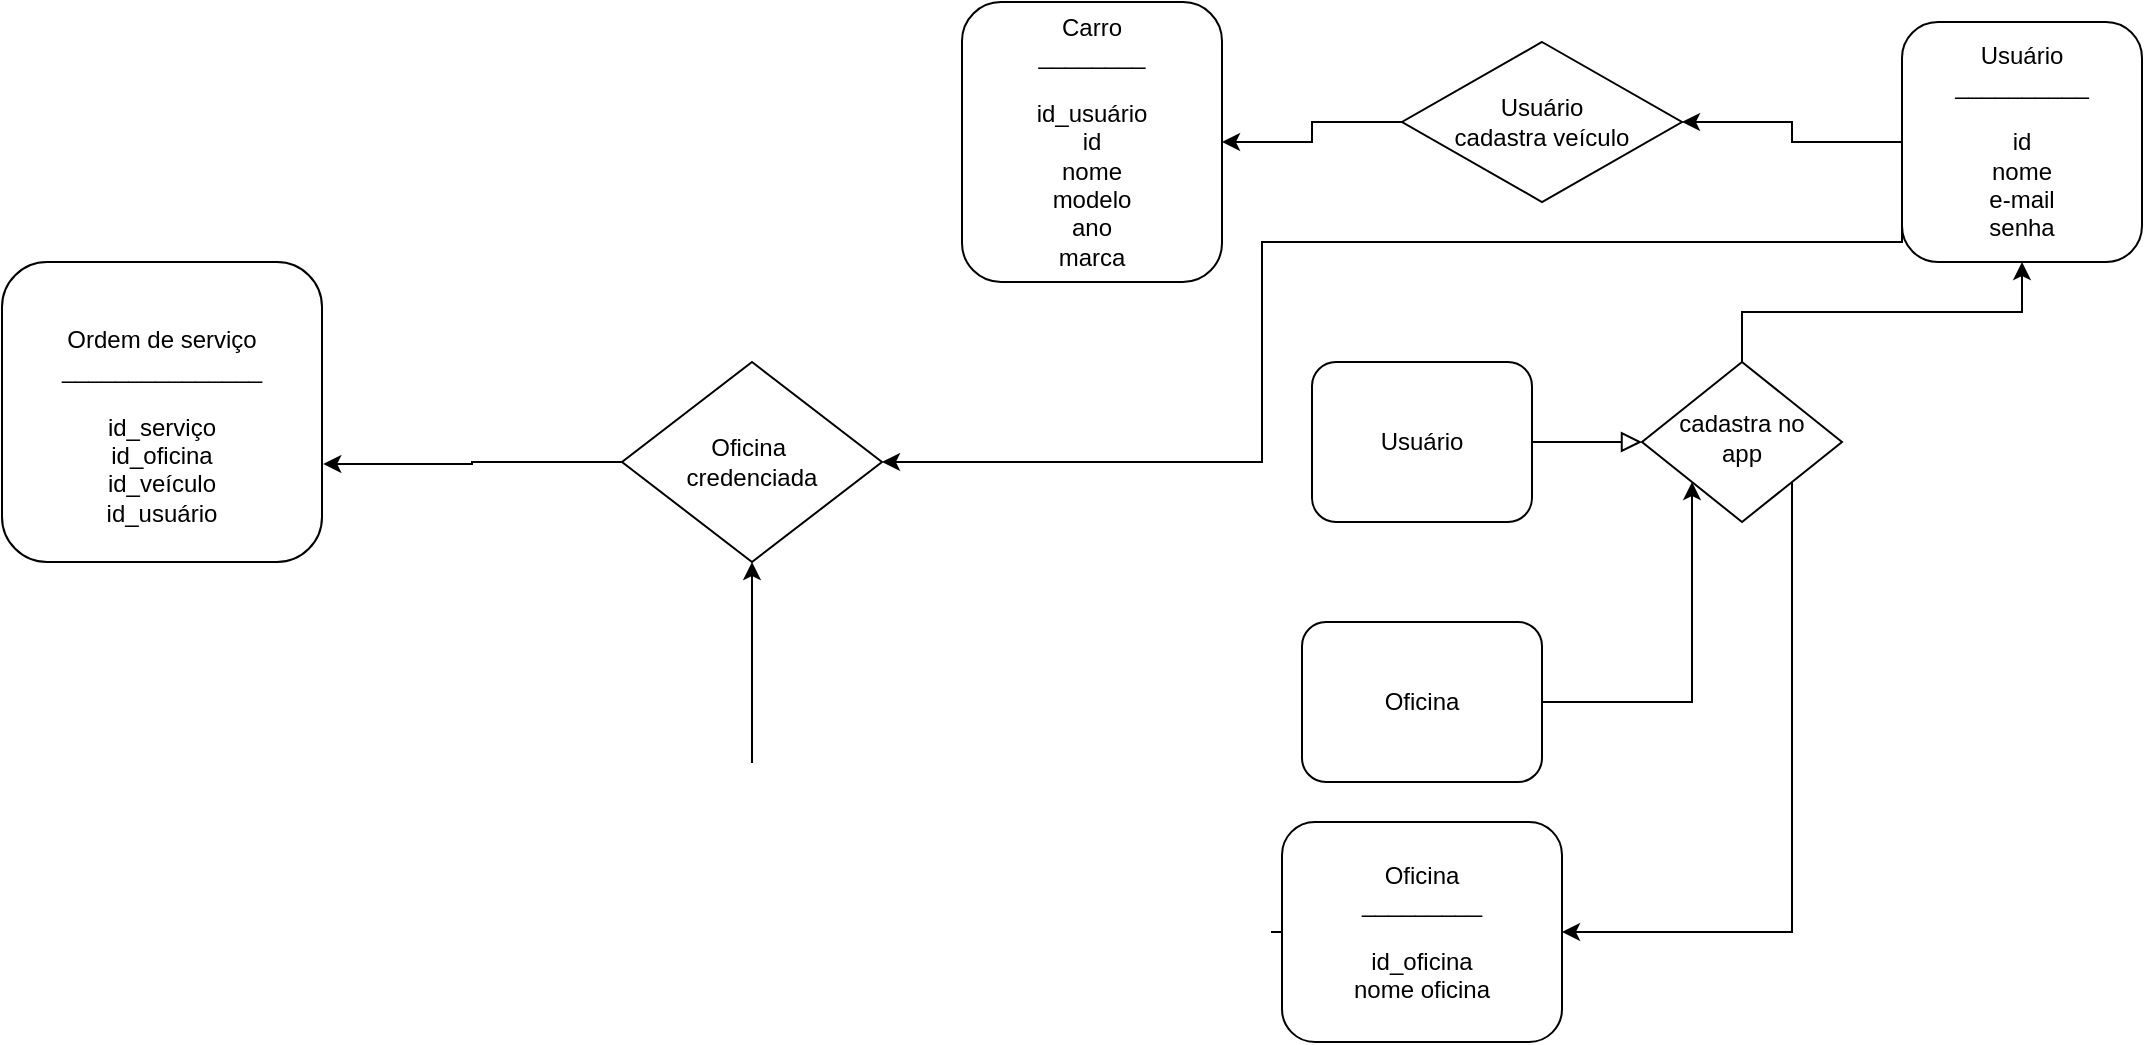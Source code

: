 <mxfile version="20.5.1" type="device"><diagram id="C5RBs43oDa-KdzZeNtuy" name="Page-1"><mxGraphModel dx="2092" dy="629" grid="1" gridSize="10" guides="1" tooltips="1" connect="1" arrows="1" fold="1" page="1" pageScale="1" pageWidth="827" pageHeight="1169" math="0" shadow="0"><root><mxCell id="WIyWlLk6GJQsqaUBKTNV-0"/><mxCell id="WIyWlLk6GJQsqaUBKTNV-1" parent="WIyWlLk6GJQsqaUBKTNV-0"/><mxCell id="WIyWlLk6GJQsqaUBKTNV-2" value="" style="rounded=0;html=1;jettySize=auto;orthogonalLoop=1;fontSize=11;endArrow=block;endFill=0;endSize=8;strokeWidth=1;shadow=0;labelBackgroundColor=none;edgeStyle=orthogonalEdgeStyle;" parent="WIyWlLk6GJQsqaUBKTNV-1" source="WIyWlLk6GJQsqaUBKTNV-3" target="WIyWlLk6GJQsqaUBKTNV-6" edge="1"><mxGeometry relative="1" as="geometry"/></mxCell><mxCell id="WIyWlLk6GJQsqaUBKTNV-3" value="Usuário" style="rounded=1;whiteSpace=wrap;html=1;fontSize=12;glass=0;strokeWidth=1;shadow=0;" parent="WIyWlLk6GJQsqaUBKTNV-1" vertex="1"><mxGeometry x="5" y="360" width="110" height="80" as="geometry"/></mxCell><mxCell id="cj7N_4-7ni7PK88-x2TS-10" style="edgeStyle=orthogonalEdgeStyle;rounded=0;orthogonalLoop=1;jettySize=auto;html=1;exitX=1;exitY=1;exitDx=0;exitDy=0;entryX=1;entryY=0.5;entryDx=0;entryDy=0;" edge="1" parent="WIyWlLk6GJQsqaUBKTNV-1" source="WIyWlLk6GJQsqaUBKTNV-6" target="cj7N_4-7ni7PK88-x2TS-1"><mxGeometry relative="1" as="geometry"><Array as="points"><mxPoint x="245" y="645"/></Array></mxGeometry></mxCell><mxCell id="cj7N_4-7ni7PK88-x2TS-11" style="edgeStyle=orthogonalEdgeStyle;rounded=0;orthogonalLoop=1;jettySize=auto;html=1;exitX=0.5;exitY=0;exitDx=0;exitDy=0;entryX=0.5;entryY=1;entryDx=0;entryDy=0;" edge="1" parent="WIyWlLk6GJQsqaUBKTNV-1" source="WIyWlLk6GJQsqaUBKTNV-6" target="cj7N_4-7ni7PK88-x2TS-5"><mxGeometry relative="1" as="geometry"/></mxCell><mxCell id="WIyWlLk6GJQsqaUBKTNV-6" value="cadastra no&lt;br&gt;app" style="rhombus;whiteSpace=wrap;html=1;shadow=0;fontFamily=Helvetica;fontSize=12;align=center;strokeWidth=1;spacing=6;spacingTop=-4;" parent="WIyWlLk6GJQsqaUBKTNV-1" vertex="1"><mxGeometry x="170" y="360" width="100" height="80" as="geometry"/></mxCell><mxCell id="WIyWlLk6GJQsqaUBKTNV-7" value="Carro&lt;br&gt;________&lt;br&gt;&lt;br&gt;id_usuário&lt;br&gt;id&lt;br&gt;nome&lt;br&gt;modelo&lt;br&gt;ano&lt;br&gt;marca&lt;br&gt;" style="rounded=1;whiteSpace=wrap;html=1;fontSize=12;glass=0;strokeWidth=1;shadow=0;" parent="WIyWlLk6GJQsqaUBKTNV-1" vertex="1"><mxGeometry x="-170" y="180" width="130" height="140" as="geometry"/></mxCell><mxCell id="cj7N_4-7ni7PK88-x2TS-20" style="edgeStyle=orthogonalEdgeStyle;rounded=0;orthogonalLoop=1;jettySize=auto;html=1;exitX=0;exitY=0.5;exitDx=0;exitDy=0;entryX=0.5;entryY=1;entryDx=0;entryDy=0;" edge="1" parent="WIyWlLk6GJQsqaUBKTNV-1" source="cj7N_4-7ni7PK88-x2TS-1" target="cj7N_4-7ni7PK88-x2TS-18"><mxGeometry relative="1" as="geometry"/></mxCell><mxCell id="cj7N_4-7ni7PK88-x2TS-1" value="Oficina&lt;br&gt;_________&lt;br&gt;&lt;br&gt;id_oficina&lt;br&gt;nome oficina&lt;br&gt;" style="rounded=1;whiteSpace=wrap;html=1;" vertex="1" parent="WIyWlLk6GJQsqaUBKTNV-1"><mxGeometry x="-10" y="590" width="140" height="110" as="geometry"/></mxCell><mxCell id="cj7N_4-7ni7PK88-x2TS-15" style="edgeStyle=orthogonalEdgeStyle;rounded=0;orthogonalLoop=1;jettySize=auto;html=1;exitX=0;exitY=0.5;exitDx=0;exitDy=0;" edge="1" parent="WIyWlLk6GJQsqaUBKTNV-1" source="cj7N_4-7ni7PK88-x2TS-3" target="WIyWlLk6GJQsqaUBKTNV-7"><mxGeometry relative="1" as="geometry"/></mxCell><mxCell id="cj7N_4-7ni7PK88-x2TS-3" value="Usuário &lt;br&gt;cadastra veículo" style="rhombus;whiteSpace=wrap;html=1;" vertex="1" parent="WIyWlLk6GJQsqaUBKTNV-1"><mxGeometry x="50" y="200" width="140" height="80" as="geometry"/></mxCell><mxCell id="cj7N_4-7ni7PK88-x2TS-13" style="edgeStyle=orthogonalEdgeStyle;rounded=0;orthogonalLoop=1;jettySize=auto;html=1;exitX=0;exitY=0.5;exitDx=0;exitDy=0;entryX=1;entryY=0.5;entryDx=0;entryDy=0;" edge="1" parent="WIyWlLk6GJQsqaUBKTNV-1" source="cj7N_4-7ni7PK88-x2TS-5" target="cj7N_4-7ni7PK88-x2TS-3"><mxGeometry relative="1" as="geometry"/></mxCell><mxCell id="cj7N_4-7ni7PK88-x2TS-19" style="edgeStyle=orthogonalEdgeStyle;rounded=0;orthogonalLoop=1;jettySize=auto;html=1;exitX=0;exitY=0.75;exitDx=0;exitDy=0;entryX=1;entryY=0.5;entryDx=0;entryDy=0;" edge="1" parent="WIyWlLk6GJQsqaUBKTNV-1" source="cj7N_4-7ni7PK88-x2TS-5" target="cj7N_4-7ni7PK88-x2TS-18"><mxGeometry relative="1" as="geometry"><Array as="points"><mxPoint x="300" y="300"/><mxPoint x="-20" y="300"/><mxPoint x="-20" y="410"/></Array></mxGeometry></mxCell><mxCell id="cj7N_4-7ni7PK88-x2TS-5" value="Usuário&lt;br&gt;__________&lt;br&gt;&lt;br&gt;id&lt;br&gt;nome&lt;br&gt;e-mail&lt;br&gt;senha" style="rounded=1;whiteSpace=wrap;html=1;fontSize=12;glass=0;strokeWidth=1;shadow=0;" vertex="1" parent="WIyWlLk6GJQsqaUBKTNV-1"><mxGeometry x="300" y="190" width="120" height="120" as="geometry"/></mxCell><mxCell id="cj7N_4-7ni7PK88-x2TS-9" style="edgeStyle=orthogonalEdgeStyle;rounded=0;orthogonalLoop=1;jettySize=auto;html=1;exitX=1;exitY=0.5;exitDx=0;exitDy=0;entryX=0;entryY=1;entryDx=0;entryDy=0;" edge="1" parent="WIyWlLk6GJQsqaUBKTNV-1" source="cj7N_4-7ni7PK88-x2TS-6" target="WIyWlLk6GJQsqaUBKTNV-6"><mxGeometry relative="1" as="geometry"/></mxCell><mxCell id="cj7N_4-7ni7PK88-x2TS-6" value="Oficina" style="rounded=1;whiteSpace=wrap;html=1;" vertex="1" parent="WIyWlLk6GJQsqaUBKTNV-1"><mxGeometry y="490" width="120" height="80" as="geometry"/></mxCell><mxCell id="cj7N_4-7ni7PK88-x2TS-22" style="edgeStyle=orthogonalEdgeStyle;rounded=0;orthogonalLoop=1;jettySize=auto;html=1;exitX=0;exitY=0.5;exitDx=0;exitDy=0;entryX=1.004;entryY=0.673;entryDx=0;entryDy=0;entryPerimeter=0;" edge="1" parent="WIyWlLk6GJQsqaUBKTNV-1" source="cj7N_4-7ni7PK88-x2TS-18" target="cj7N_4-7ni7PK88-x2TS-21"><mxGeometry relative="1" as="geometry"/></mxCell><mxCell id="cj7N_4-7ni7PK88-x2TS-18" value="Oficina&amp;nbsp;&lt;br&gt;credenciada" style="rhombus;whiteSpace=wrap;html=1;" vertex="1" parent="WIyWlLk6GJQsqaUBKTNV-1"><mxGeometry x="-340" y="360" width="130" height="100" as="geometry"/></mxCell><mxCell id="cj7N_4-7ni7PK88-x2TS-21" value="&lt;br&gt;Ordem de serviço&lt;br&gt;_______________&lt;br&gt;&lt;br&gt;id_serviço&lt;br&gt;id_oficina&lt;br&gt;id_veículo&lt;br&gt;id_usuário" style="rounded=1;whiteSpace=wrap;html=1;" vertex="1" parent="WIyWlLk6GJQsqaUBKTNV-1"><mxGeometry x="-650" y="310" width="160" height="150" as="geometry"/></mxCell></root></mxGraphModel></diagram></mxfile>